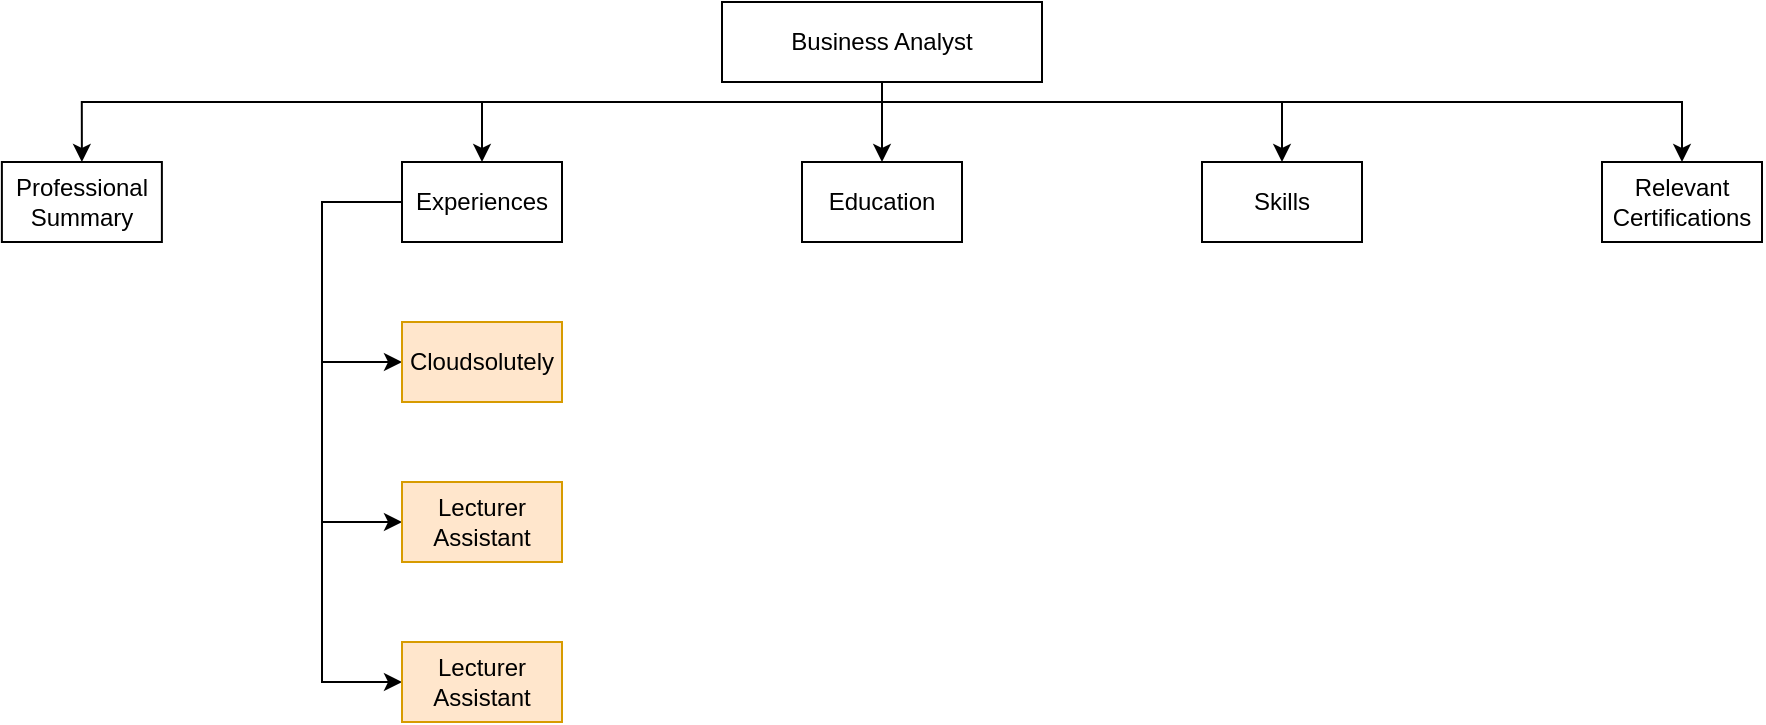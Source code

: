 <mxfile version="21.7.5" type="github" pages="3">
  <diagram name="Page-1" id="_xVrftXHtBA14w__Zcmd">
    <mxGraphModel dx="1257" dy="626" grid="1" gridSize="10" guides="1" tooltips="1" connect="1" arrows="1" fold="1" page="1" pageScale="1" pageWidth="1169" pageHeight="827" math="0" shadow="0">
      <root>
        <mxCell id="0" />
        <mxCell id="1" parent="0" />
        <mxCell id="emF0xd2vblu8IfxIPjBT-1" style="edgeStyle=orthogonalEdgeStyle;rounded=0;orthogonalLoop=1;jettySize=auto;html=1;entryX=0.5;entryY=0;entryDx=0;entryDy=0;" edge="1" parent="1" source="YMPUX0MZRdsUtQvLtQR8-1" target="lTfHK-Skdd9jw6mh1iIN-3">
          <mxGeometry relative="1" as="geometry">
            <Array as="points">
              <mxPoint x="560" y="90" />
              <mxPoint x="160" y="90" />
            </Array>
          </mxGeometry>
        </mxCell>
        <mxCell id="emF0xd2vblu8IfxIPjBT-2" style="edgeStyle=orthogonalEdgeStyle;rounded=0;orthogonalLoop=1;jettySize=auto;html=1;entryX=0.5;entryY=0;entryDx=0;entryDy=0;" edge="1" parent="1" source="YMPUX0MZRdsUtQvLtQR8-1" target="lTfHK-Skdd9jw6mh1iIN-4">
          <mxGeometry relative="1" as="geometry">
            <Array as="points">
              <mxPoint x="560" y="90" />
              <mxPoint x="360" y="90" />
            </Array>
          </mxGeometry>
        </mxCell>
        <mxCell id="emF0xd2vblu8IfxIPjBT-3" style="edgeStyle=orthogonalEdgeStyle;rounded=0;orthogonalLoop=1;jettySize=auto;html=1;" edge="1" parent="1" source="YMPUX0MZRdsUtQvLtQR8-1" target="lTfHK-Skdd9jw6mh1iIN-5">
          <mxGeometry relative="1" as="geometry" />
        </mxCell>
        <mxCell id="emF0xd2vblu8IfxIPjBT-4" style="edgeStyle=orthogonalEdgeStyle;rounded=0;orthogonalLoop=1;jettySize=auto;html=1;entryX=0.5;entryY=0;entryDx=0;entryDy=0;" edge="1" parent="1" source="YMPUX0MZRdsUtQvLtQR8-1" target="lTfHK-Skdd9jw6mh1iIN-6">
          <mxGeometry relative="1" as="geometry">
            <Array as="points">
              <mxPoint x="560" y="90" />
              <mxPoint x="760" y="90" />
            </Array>
          </mxGeometry>
        </mxCell>
        <mxCell id="emF0xd2vblu8IfxIPjBT-5" style="edgeStyle=orthogonalEdgeStyle;rounded=0;orthogonalLoop=1;jettySize=auto;html=1;" edge="1" parent="1" source="YMPUX0MZRdsUtQvLtQR8-1" target="lTfHK-Skdd9jw6mh1iIN-7">
          <mxGeometry relative="1" as="geometry">
            <Array as="points">
              <mxPoint x="560" y="90" />
              <mxPoint x="960" y="90" />
            </Array>
          </mxGeometry>
        </mxCell>
        <mxCell id="YMPUX0MZRdsUtQvLtQR8-1" value="Business Analyst" style="rounded=0;whiteSpace=wrap;html=1;" parent="1" vertex="1">
          <mxGeometry x="480" y="40" width="160" height="40" as="geometry" />
        </mxCell>
        <mxCell id="lTfHK-Skdd9jw6mh1iIN-3" value="Professional Summary" style="rounded=0;whiteSpace=wrap;html=1;" parent="1" vertex="1">
          <mxGeometry x="119.94" y="120" width="80" height="40" as="geometry" />
        </mxCell>
        <mxCell id="emF0xd2vblu8IfxIPjBT-10" style="edgeStyle=orthogonalEdgeStyle;rounded=0;orthogonalLoop=1;jettySize=auto;html=1;entryX=0;entryY=0.5;entryDx=0;entryDy=0;" edge="1" parent="1" source="lTfHK-Skdd9jw6mh1iIN-4" target="0tGOU6erVWOFm_Jh9sdv-1">
          <mxGeometry relative="1" as="geometry">
            <Array as="points">
              <mxPoint x="280" y="140" />
              <mxPoint x="280" y="220" />
            </Array>
          </mxGeometry>
        </mxCell>
        <mxCell id="emF0xd2vblu8IfxIPjBT-11" style="edgeStyle=orthogonalEdgeStyle;rounded=0;orthogonalLoop=1;jettySize=auto;html=1;entryX=0;entryY=0.5;entryDx=0;entryDy=0;" edge="1" parent="1" source="lTfHK-Skdd9jw6mh1iIN-4" target="0tGOU6erVWOFm_Jh9sdv-3">
          <mxGeometry relative="1" as="geometry">
            <Array as="points">
              <mxPoint x="280" y="140" />
              <mxPoint x="280" y="300" />
            </Array>
          </mxGeometry>
        </mxCell>
        <mxCell id="emF0xd2vblu8IfxIPjBT-12" style="edgeStyle=orthogonalEdgeStyle;rounded=0;orthogonalLoop=1;jettySize=auto;html=1;entryX=0;entryY=0.5;entryDx=0;entryDy=0;" edge="1" parent="1" source="lTfHK-Skdd9jw6mh1iIN-4" target="emF0xd2vblu8IfxIPjBT-8">
          <mxGeometry relative="1" as="geometry">
            <Array as="points">
              <mxPoint x="280" y="140" />
              <mxPoint x="280" y="380" />
            </Array>
          </mxGeometry>
        </mxCell>
        <mxCell id="lTfHK-Skdd9jw6mh1iIN-4" value="Experiences" style="rounded=0;whiteSpace=wrap;html=1;" parent="1" vertex="1">
          <mxGeometry x="320" y="120" width="80" height="40" as="geometry" />
        </mxCell>
        <mxCell id="lTfHK-Skdd9jw6mh1iIN-5" value="Education" style="rounded=0;whiteSpace=wrap;html=1;" parent="1" vertex="1">
          <mxGeometry x="520" y="120" width="80" height="40" as="geometry" />
        </mxCell>
        <mxCell id="lTfHK-Skdd9jw6mh1iIN-6" value="Skills" style="rounded=0;whiteSpace=wrap;html=1;" parent="1" vertex="1">
          <mxGeometry x="720" y="120" width="80" height="40" as="geometry" />
        </mxCell>
        <mxCell id="lTfHK-Skdd9jw6mh1iIN-7" value="Relevant Certifications" style="rounded=0;whiteSpace=wrap;html=1;" parent="1" vertex="1">
          <mxGeometry x="920" y="120" width="80" height="40" as="geometry" />
        </mxCell>
        <mxCell id="0tGOU6erVWOFm_Jh9sdv-1" value="Cloudsolutely" style="rounded=0;whiteSpace=wrap;html=1;fillColor=#ffe6cc;strokeColor=#d79b00;" vertex="1" parent="1">
          <mxGeometry x="320.0" y="200" width="80" height="40" as="geometry" />
        </mxCell>
        <mxCell id="0tGOU6erVWOFm_Jh9sdv-3" value="Lecturer Assistant" style="rounded=0;whiteSpace=wrap;html=1;fillColor=#ffe6cc;strokeColor=#d79b00;" vertex="1" parent="1">
          <mxGeometry x="320" y="280" width="80" height="40" as="geometry" />
        </mxCell>
        <mxCell id="emF0xd2vblu8IfxIPjBT-8" value="Lecturer Assistant" style="rounded=0;whiteSpace=wrap;html=1;fillColor=#ffe6cc;strokeColor=#d79b00;" vertex="1" parent="1">
          <mxGeometry x="320" y="360" width="80" height="40" as="geometry" />
        </mxCell>
      </root>
    </mxGraphModel>
  </diagram>
  <diagram id="WeNh9A7zZOIeMBKB0xqU" name="Page-2">
    <mxGraphModel dx="1467" dy="730" grid="1" gridSize="10" guides="1" tooltips="1" connect="1" arrows="1" fold="1" page="1" pageScale="1" pageWidth="1169" pageHeight="827" math="0" shadow="0">
      <root>
        <mxCell id="0" />
        <mxCell id="1" parent="0" />
        <mxCell id="50l-azNM3c8DgIsEq8Zl-1" style="edgeStyle=orthogonalEdgeStyle;rounded=0;orthogonalLoop=1;jettySize=auto;html=1;entryX=0;entryY=0.5;entryDx=0;entryDy=0;" edge="1" parent="1" source="50l-azNM3c8DgIsEq8Zl-3" target="50l-azNM3c8DgIsEq8Zl-4">
          <mxGeometry relative="1" as="geometry">
            <Array as="points">
              <mxPoint x="440" y="60" />
              <mxPoint x="440" y="140" />
            </Array>
          </mxGeometry>
        </mxCell>
        <mxCell id="50l-azNM3c8DgIsEq8Zl-2" style="edgeStyle=orthogonalEdgeStyle;rounded=0;orthogonalLoop=1;jettySize=auto;html=1;entryX=0;entryY=0.5;entryDx=0;entryDy=0;" edge="1" parent="1" source="50l-azNM3c8DgIsEq8Zl-3" target="50l-azNM3c8DgIsEq8Zl-5">
          <mxGeometry relative="1" as="geometry">
            <Array as="points">
              <mxPoint x="440" y="60" />
              <mxPoint x="440" y="220" />
            </Array>
          </mxGeometry>
        </mxCell>
        <mxCell id="50l-azNM3c8DgIsEq8Zl-3" value="Project Manager" style="rounded=0;whiteSpace=wrap;html=1;" vertex="1" parent="1">
          <mxGeometry x="480" y="40" width="120" height="40" as="geometry" />
        </mxCell>
        <mxCell id="50l-azNM3c8DgIsEq8Zl-4" value="Professional Summary" style="rounded=0;whiteSpace=wrap;html=1;" vertex="1" parent="1">
          <mxGeometry x="480" y="120" width="80" height="40" as="geometry" />
        </mxCell>
        <mxCell id="50l-azNM3c8DgIsEq8Zl-5" value="Experiences" style="rounded=0;whiteSpace=wrap;html=1;" vertex="1" parent="1">
          <mxGeometry x="480" y="200" width="80" height="40" as="geometry" />
        </mxCell>
        <mxCell id="50l-azNM3c8DgIsEq8Zl-6" value="Education" style="rounded=0;whiteSpace=wrap;html=1;" vertex="1" parent="1">
          <mxGeometry x="480" y="440" width="80" height="40" as="geometry" />
        </mxCell>
        <mxCell id="50l-azNM3c8DgIsEq8Zl-7" value="Skills" style="rounded=0;whiteSpace=wrap;html=1;" vertex="1" parent="1">
          <mxGeometry x="480" y="520" width="80" height="40" as="geometry" />
        </mxCell>
        <mxCell id="50l-azNM3c8DgIsEq8Zl-8" value="Relevant Certifications" style="rounded=0;whiteSpace=wrap;html=1;" vertex="1" parent="1">
          <mxGeometry x="480" y="600" width="80" height="40" as="geometry" />
        </mxCell>
      </root>
    </mxGraphModel>
  </diagram>
  <diagram id="s7X5j7bB8MPuEXtt9V3V" name="Page-3">
    <mxGraphModel dx="880" dy="438" grid="1" gridSize="10" guides="1" tooltips="1" connect="1" arrows="1" fold="1" page="1" pageScale="1" pageWidth="1169" pageHeight="827" math="0" shadow="0">
      <root>
        <mxCell id="0" />
        <mxCell id="1" parent="0" />
        <mxCell id="Isol09DfrgAoMorB-q6d-1" style="edgeStyle=orthogonalEdgeStyle;rounded=0;orthogonalLoop=1;jettySize=auto;html=1;entryX=0;entryY=0.5;entryDx=0;entryDy=0;" edge="1" parent="1" source="Isol09DfrgAoMorB-q6d-3" target="Isol09DfrgAoMorB-q6d-4">
          <mxGeometry relative="1" as="geometry">
            <Array as="points">
              <mxPoint x="400" y="40" />
              <mxPoint x="400" y="120" />
            </Array>
          </mxGeometry>
        </mxCell>
        <mxCell id="Isol09DfrgAoMorB-q6d-2" style="edgeStyle=orthogonalEdgeStyle;rounded=0;orthogonalLoop=1;jettySize=auto;html=1;entryX=0;entryY=0.5;entryDx=0;entryDy=0;" edge="1" parent="1" source="Isol09DfrgAoMorB-q6d-3" target="Isol09DfrgAoMorB-q6d-5">
          <mxGeometry relative="1" as="geometry">
            <Array as="points">
              <mxPoint x="400" y="40" />
              <mxPoint x="400" y="200" />
            </Array>
          </mxGeometry>
        </mxCell>
        <mxCell id="Isol09DfrgAoMorB-q6d-3" value="Management Trainee" style="rounded=0;whiteSpace=wrap;html=1;" vertex="1" parent="1">
          <mxGeometry x="440" y="20" width="120" height="40" as="geometry" />
        </mxCell>
        <mxCell id="Isol09DfrgAoMorB-q6d-4" value="Professional Summary" style="rounded=0;whiteSpace=wrap;html=1;" vertex="1" parent="1">
          <mxGeometry x="440" y="100" width="80" height="40" as="geometry" />
        </mxCell>
        <mxCell id="Isol09DfrgAoMorB-q6d-5" value="Experiences" style="rounded=0;whiteSpace=wrap;html=1;" vertex="1" parent="1">
          <mxGeometry x="440" y="180" width="80" height="40" as="geometry" />
        </mxCell>
        <mxCell id="Isol09DfrgAoMorB-q6d-6" value="Education" style="rounded=0;whiteSpace=wrap;html=1;" vertex="1" parent="1">
          <mxGeometry x="440" y="420" width="80" height="40" as="geometry" />
        </mxCell>
        <mxCell id="Isol09DfrgAoMorB-q6d-7" value="Skills" style="rounded=0;whiteSpace=wrap;html=1;" vertex="1" parent="1">
          <mxGeometry x="440" y="500" width="80" height="40" as="geometry" />
        </mxCell>
        <mxCell id="Isol09DfrgAoMorB-q6d-8" value="Relevant Certifications" style="rounded=0;whiteSpace=wrap;html=1;" vertex="1" parent="1">
          <mxGeometry x="440" y="580" width="80" height="40" as="geometry" />
        </mxCell>
      </root>
    </mxGraphModel>
  </diagram>
</mxfile>
